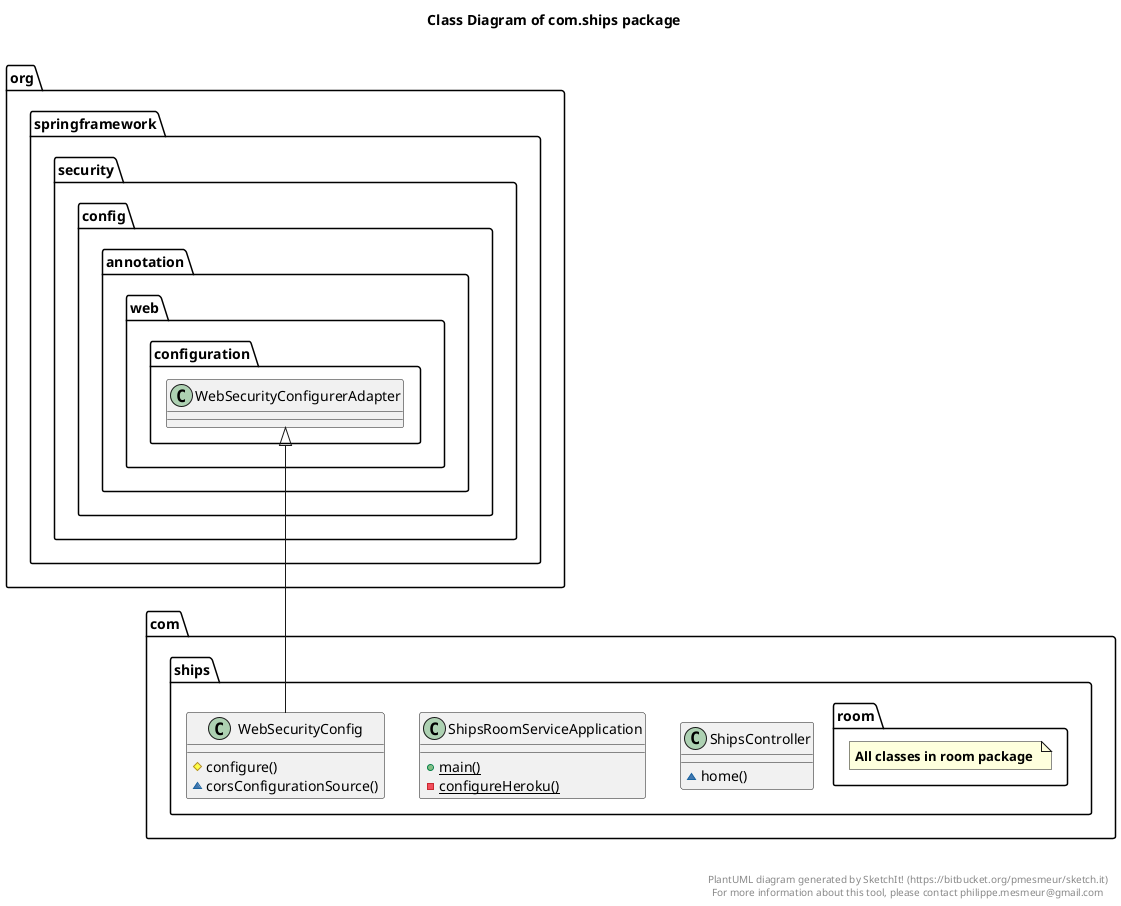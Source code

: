 @startuml

title Class Diagram of <b>com.ships</b> package\n

    namespace com.ships {
      class com.ships.ShipsController {
          ~ home()
      }
    }

    namespace com.ships {
      class com.ships.ShipsRoomServiceApplication {
          {static} + main()
          {static} - configureHeroku()
      }
    }

    namespace com.ships {
      class com.ships.WebSecurityConfig {
          # configure()
          ~ corsConfigurationSource()
      }
    }

    namespace com.ships.room {
      note as N1
        <b>All classes in room package </b>
      end note
    }

  com.ships.WebSecurityConfig -up-|> org.springframework.security.config.annotation.web.configuration.WebSecurityConfigurerAdapter


right footer


PlantUML diagram generated by SketchIt! (https://bitbucket.org/pmesmeur/sketch.it)
For more information about this tool, please contact philippe.mesmeur@gmail.com
endfooter

@enduml
